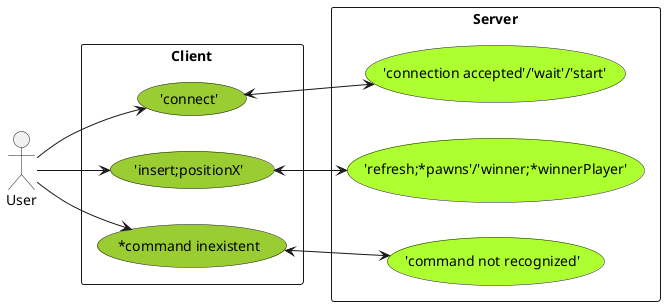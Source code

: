 @startuml Forza 4
left to right direction
actor "User" as actorUser
rectangle Client {
    usecase "'connect'" as C_UC1 #YellowGreen
    usecase "'insert;positionX'" as C_UC2 #YellowGreen
    usecase "'disconnect'" as C_UC3 #YellowGreen
    usecase "*command inexistent" as C_UC3 #YellowGreen
}

actorUser --> C_UC1
actorUser --> C_UC2
actorUser --> C_UC3

rectangle Server {
    usecase "'connection accepted'/'wait'/'start'" as S_UC1 #GreenYellow
    usecase "'refresh;*pawns'/'winner;*winnerPlayer'" as S_UC2 #GreenYellow
    usecase "'command not recognized'" as S_UC3 #GreenYellow
}

C_UC1 <--> S_UC1
C_UC2 <--> S_UC2
C_UC3 <--> S_UC3
@enduml